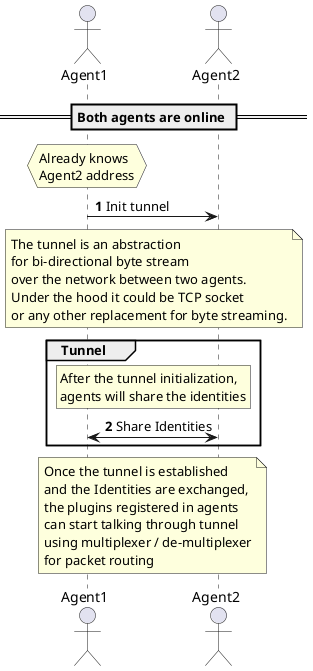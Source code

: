 @startuml

autonumber
actor Agent1
actor Agent2

== Both agents are online ==
hnote over Agent1: Already knows\nAgent2 address
Agent1 -> Agent2: Init tunnel
note over Agent1, Agent2: The tunnel is an abstraction\nfor bi-directional byte stream\nover the network between two agents.\nUnder the hood it could be TCP socket\nor any other replacement for byte streaming.
group Tunnel
rnote over Agent1, Agent2: After the tunnel initialization,\nagents will share the identities
Agent1 <-> Agent2: Share Identities
end
note over Agent1, Agent2: Once the tunnel is established\nand the Identities are exchanged,\nthe plugins registered in agents\ncan start talking through tunnel\nusing multiplexer / de-multiplexer\nfor packet routing

@enduml
